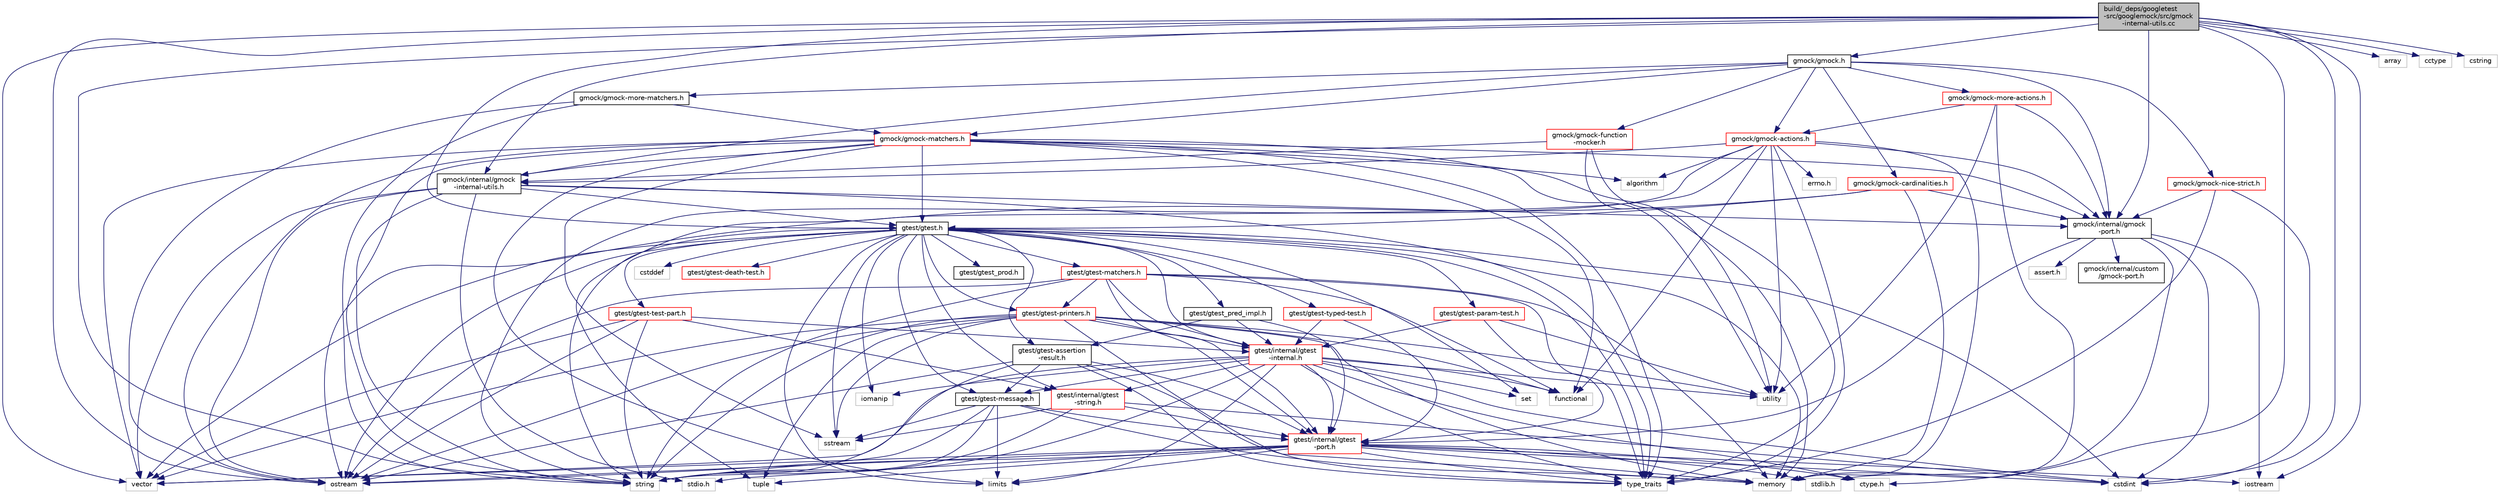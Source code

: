 digraph "build/_deps/googletest-src/googlemock/src/gmock-internal-utils.cc"
{
 // LATEX_PDF_SIZE
  edge [fontname="Helvetica",fontsize="10",labelfontname="Helvetica",labelfontsize="10"];
  node [fontname="Helvetica",fontsize="10",shape=record];
  Node1 [label="build/_deps/googletest\l-src/googlemock/src/gmock\l-internal-utils.cc",height=0.2,width=0.4,color="black", fillcolor="grey75", style="filled", fontcolor="black",tooltip=" "];
  Node1 -> Node2 [color="midnightblue",fontsize="10",style="solid"];
  Node2 [label="gmock/internal/gmock\l-internal-utils.h",height=0.2,width=0.4,color="black", fillcolor="white", style="filled",URL="$gmock-internal-utils_8h.html",tooltip=" "];
  Node2 -> Node3 [color="midnightblue",fontsize="10",style="solid"];
  Node3 [label="stdio.h",height=0.2,width=0.4,color="grey75", fillcolor="white", style="filled",tooltip=" "];
  Node2 -> Node4 [color="midnightblue",fontsize="10",style="solid"];
  Node4 [label="ostream",height=0.2,width=0.4,color="grey75", fillcolor="white", style="filled",tooltip=" "];
  Node2 -> Node5 [color="midnightblue",fontsize="10",style="solid"];
  Node5 [label="string",height=0.2,width=0.4,color="grey75", fillcolor="white", style="filled",tooltip=" "];
  Node2 -> Node6 [color="midnightblue",fontsize="10",style="solid"];
  Node6 [label="type_traits",height=0.2,width=0.4,color="grey75", fillcolor="white", style="filled",tooltip=" "];
  Node2 -> Node7 [color="midnightblue",fontsize="10",style="solid"];
  Node7 [label="vector",height=0.2,width=0.4,color="grey75", fillcolor="white", style="filled",tooltip=" "];
  Node2 -> Node8 [color="midnightblue",fontsize="10",style="solid"];
  Node8 [label="gmock/internal/gmock\l-port.h",height=0.2,width=0.4,color="black", fillcolor="white", style="filled",URL="$gmock-port_8h.html",tooltip=" "];
  Node8 -> Node9 [color="midnightblue",fontsize="10",style="solid"];
  Node9 [label="assert.h",height=0.2,width=0.4,color="grey75", fillcolor="white", style="filled",tooltip=" "];
  Node8 -> Node10 [color="midnightblue",fontsize="10",style="solid"];
  Node10 [label="stdlib.h",height=0.2,width=0.4,color="grey75", fillcolor="white", style="filled",tooltip=" "];
  Node8 -> Node11 [color="midnightblue",fontsize="10",style="solid"];
  Node11 [label="cstdint",height=0.2,width=0.4,color="grey75", fillcolor="white", style="filled",tooltip=" "];
  Node8 -> Node12 [color="midnightblue",fontsize="10",style="solid"];
  Node12 [label="iostream",height=0.2,width=0.4,color="grey75", fillcolor="white", style="filled",tooltip=" "];
  Node8 -> Node13 [color="midnightblue",fontsize="10",style="solid"];
  Node13 [label="gmock/internal/custom\l/gmock-port.h",height=0.2,width=0.4,color="black", fillcolor="white", style="filled",URL="$custom_2gmock-port_8h.html",tooltip=" "];
  Node8 -> Node14 [color="midnightblue",fontsize="10",style="solid"];
  Node14 [label="gtest/internal/gtest\l-port.h",height=0.2,width=0.4,color="red", fillcolor="white", style="filled",URL="$gtest-port_8h.html",tooltip=" "];
  Node14 -> Node15 [color="midnightblue",fontsize="10",style="solid"];
  Node15 [label="ctype.h",height=0.2,width=0.4,color="grey75", fillcolor="white", style="filled",tooltip=" "];
  Node14 -> Node3 [color="midnightblue",fontsize="10",style="solid"];
  Node14 -> Node10 [color="midnightblue",fontsize="10",style="solid"];
  Node14 -> Node11 [color="midnightblue",fontsize="10",style="solid"];
  Node14 -> Node12 [color="midnightblue",fontsize="10",style="solid"];
  Node14 -> Node19 [color="midnightblue",fontsize="10",style="solid"];
  Node19 [label="limits",height=0.2,width=0.4,color="grey75", fillcolor="white", style="filled",tooltip=" "];
  Node14 -> Node21 [color="midnightblue",fontsize="10",style="solid"];
  Node21 [label="memory",height=0.2,width=0.4,color="grey75", fillcolor="white", style="filled",tooltip=" "];
  Node14 -> Node4 [color="midnightblue",fontsize="10",style="solid"];
  Node14 -> Node5 [color="midnightblue",fontsize="10",style="solid"];
  Node14 -> Node22 [color="midnightblue",fontsize="10",style="solid"];
  Node22 [label="tuple",height=0.2,width=0.4,color="grey75", fillcolor="white", style="filled",tooltip=" "];
  Node14 -> Node6 [color="midnightblue",fontsize="10",style="solid"];
  Node14 -> Node7 [color="midnightblue",fontsize="10",style="solid"];
  Node2 -> Node31 [color="midnightblue",fontsize="10",style="solid"];
  Node31 [label="gtest/gtest.h",height=0.2,width=0.4,color="black", fillcolor="white", style="filled",URL="$gtest_8h.html",tooltip=" "];
  Node31 -> Node32 [color="midnightblue",fontsize="10",style="solid"];
  Node32 [label="cstddef",height=0.2,width=0.4,color="grey75", fillcolor="white", style="filled",tooltip=" "];
  Node31 -> Node11 [color="midnightblue",fontsize="10",style="solid"];
  Node31 -> Node33 [color="midnightblue",fontsize="10",style="solid"];
  Node33 [label="iomanip",height=0.2,width=0.4,color="grey75", fillcolor="white", style="filled",tooltip=" "];
  Node31 -> Node19 [color="midnightblue",fontsize="10",style="solid"];
  Node31 -> Node21 [color="midnightblue",fontsize="10",style="solid"];
  Node31 -> Node4 [color="midnightblue",fontsize="10",style="solid"];
  Node31 -> Node34 [color="midnightblue",fontsize="10",style="solid"];
  Node34 [label="set",height=0.2,width=0.4,color="grey75", fillcolor="white", style="filled",tooltip=" "];
  Node31 -> Node35 [color="midnightblue",fontsize="10",style="solid"];
  Node35 [label="sstream",height=0.2,width=0.4,color="grey75", fillcolor="white", style="filled",tooltip=" "];
  Node31 -> Node5 [color="midnightblue",fontsize="10",style="solid"];
  Node31 -> Node6 [color="midnightblue",fontsize="10",style="solid"];
  Node31 -> Node7 [color="midnightblue",fontsize="10",style="solid"];
  Node31 -> Node36 [color="midnightblue",fontsize="10",style="solid"];
  Node36 [label="gtest/gtest-assertion\l-result.h",height=0.2,width=0.4,color="black", fillcolor="white", style="filled",URL="$gtest-assertion-result_8h.html",tooltip=" "];
  Node36 -> Node21 [color="midnightblue",fontsize="10",style="solid"];
  Node36 -> Node4 [color="midnightblue",fontsize="10",style="solid"];
  Node36 -> Node5 [color="midnightblue",fontsize="10",style="solid"];
  Node36 -> Node6 [color="midnightblue",fontsize="10",style="solid"];
  Node36 -> Node37 [color="midnightblue",fontsize="10",style="solid"];
  Node37 [label="gtest/gtest-message.h",height=0.2,width=0.4,color="black", fillcolor="white", style="filled",URL="$gtest-message_8h.html",tooltip=" "];
  Node37 -> Node19 [color="midnightblue",fontsize="10",style="solid"];
  Node37 -> Node21 [color="midnightblue",fontsize="10",style="solid"];
  Node37 -> Node4 [color="midnightblue",fontsize="10",style="solid"];
  Node37 -> Node35 [color="midnightblue",fontsize="10",style="solid"];
  Node37 -> Node5 [color="midnightblue",fontsize="10",style="solid"];
  Node37 -> Node14 [color="midnightblue",fontsize="10",style="solid"];
  Node36 -> Node14 [color="midnightblue",fontsize="10",style="solid"];
  Node31 -> Node38 [color="midnightblue",fontsize="10",style="solid"];
  Node38 [label="gtest/gtest-death-test.h",height=0.2,width=0.4,color="red", fillcolor="white", style="filled",URL="$gtest-death-test_8h.html",tooltip=" "];
  Node31 -> Node40 [color="midnightblue",fontsize="10",style="solid"];
  Node40 [label="gtest/gtest-matchers.h",height=0.2,width=0.4,color="red", fillcolor="white", style="filled",URL="$gtest-matchers_8h.html",tooltip=" "];
  Node40 -> Node42 [color="midnightblue",fontsize="10",style="solid"];
  Node42 [label="functional",height=0.2,width=0.4,color="grey75", fillcolor="white", style="filled",tooltip=" "];
  Node40 -> Node21 [color="midnightblue",fontsize="10",style="solid"];
  Node40 -> Node4 [color="midnightblue",fontsize="10",style="solid"];
  Node40 -> Node5 [color="midnightblue",fontsize="10",style="solid"];
  Node40 -> Node6 [color="midnightblue",fontsize="10",style="solid"];
  Node40 -> Node43 [color="midnightblue",fontsize="10",style="solid"];
  Node43 [label="gtest/gtest-printers.h",height=0.2,width=0.4,color="red", fillcolor="white", style="filled",URL="$gtest-printers_8h.html",tooltip=" "];
  Node43 -> Node42 [color="midnightblue",fontsize="10",style="solid"];
  Node43 -> Node21 [color="midnightblue",fontsize="10",style="solid"];
  Node43 -> Node4 [color="midnightblue",fontsize="10",style="solid"];
  Node43 -> Node35 [color="midnightblue",fontsize="10",style="solid"];
  Node43 -> Node5 [color="midnightblue",fontsize="10",style="solid"];
  Node43 -> Node22 [color="midnightblue",fontsize="10",style="solid"];
  Node43 -> Node6 [color="midnightblue",fontsize="10",style="solid"];
  Node43 -> Node44 [color="midnightblue",fontsize="10",style="solid"];
  Node44 [label="utility",height=0.2,width=0.4,color="grey75", fillcolor="white", style="filled",tooltip=" "];
  Node43 -> Node7 [color="midnightblue",fontsize="10",style="solid"];
  Node43 -> Node45 [color="midnightblue",fontsize="10",style="solid"];
  Node45 [label="gtest/internal/gtest\l-internal.h",height=0.2,width=0.4,color="red", fillcolor="white", style="filled",URL="$gtest-internal_8h.html",tooltip=" "];
  Node45 -> Node14 [color="midnightblue",fontsize="10",style="solid"];
  Node45 -> Node15 [color="midnightblue",fontsize="10",style="solid"];
  Node45 -> Node11 [color="midnightblue",fontsize="10",style="solid"];
  Node45 -> Node42 [color="midnightblue",fontsize="10",style="solid"];
  Node45 -> Node33 [color="midnightblue",fontsize="10",style="solid"];
  Node45 -> Node19 [color="midnightblue",fontsize="10",style="solid"];
  Node45 -> Node34 [color="midnightblue",fontsize="10",style="solid"];
  Node45 -> Node5 [color="midnightblue",fontsize="10",style="solid"];
  Node45 -> Node6 [color="midnightblue",fontsize="10",style="solid"];
  Node45 -> Node44 [color="midnightblue",fontsize="10",style="solid"];
  Node45 -> Node7 [color="midnightblue",fontsize="10",style="solid"];
  Node45 -> Node37 [color="midnightblue",fontsize="10",style="solid"];
  Node45 -> Node49 [color="midnightblue",fontsize="10",style="solid"];
  Node49 [label="gtest/internal/gtest\l-string.h",height=0.2,width=0.4,color="red", fillcolor="white", style="filled",URL="$gtest-string_8h.html",tooltip=" "];
  Node49 -> Node11 [color="midnightblue",fontsize="10",style="solid"];
  Node49 -> Node35 [color="midnightblue",fontsize="10",style="solid"];
  Node49 -> Node5 [color="midnightblue",fontsize="10",style="solid"];
  Node49 -> Node14 [color="midnightblue",fontsize="10",style="solid"];
  Node43 -> Node14 [color="midnightblue",fontsize="10",style="solid"];
  Node40 -> Node45 [color="midnightblue",fontsize="10",style="solid"];
  Node40 -> Node14 [color="midnightblue",fontsize="10",style="solid"];
  Node31 -> Node37 [color="midnightblue",fontsize="10",style="solid"];
  Node31 -> Node52 [color="midnightblue",fontsize="10",style="solid"];
  Node52 [label="gtest/gtest-param-test.h",height=0.2,width=0.4,color="red", fillcolor="white", style="filled",URL="$gtest-param-test_8h.html",tooltip=" "];
  Node52 -> Node44 [color="midnightblue",fontsize="10",style="solid"];
  Node52 -> Node45 [color="midnightblue",fontsize="10",style="solid"];
  Node52 -> Node14 [color="midnightblue",fontsize="10",style="solid"];
  Node31 -> Node43 [color="midnightblue",fontsize="10",style="solid"];
  Node31 -> Node56 [color="midnightblue",fontsize="10",style="solid"];
  Node56 [label="gtest/gtest-test-part.h",height=0.2,width=0.4,color="red", fillcolor="white", style="filled",URL="$gtest-test-part_8h.html",tooltip=" "];
  Node56 -> Node4 [color="midnightblue",fontsize="10",style="solid"];
  Node56 -> Node5 [color="midnightblue",fontsize="10",style="solid"];
  Node56 -> Node7 [color="midnightblue",fontsize="10",style="solid"];
  Node56 -> Node45 [color="midnightblue",fontsize="10",style="solid"];
  Node56 -> Node49 [color="midnightblue",fontsize="10",style="solid"];
  Node31 -> Node58 [color="midnightblue",fontsize="10",style="solid"];
  Node58 [label="gtest/gtest-typed-test.h",height=0.2,width=0.4,color="red", fillcolor="white", style="filled",URL="$gtest-typed-test_8h.html",tooltip=" "];
  Node58 -> Node45 [color="midnightblue",fontsize="10",style="solid"];
  Node58 -> Node14 [color="midnightblue",fontsize="10",style="solid"];
  Node31 -> Node59 [color="midnightblue",fontsize="10",style="solid"];
  Node59 [label="gtest/gtest_pred_impl.h",height=0.2,width=0.4,color="black", fillcolor="white", style="filled",URL="$gtest__pred__impl_8h.html",tooltip=" "];
  Node59 -> Node36 [color="midnightblue",fontsize="10",style="solid"];
  Node59 -> Node45 [color="midnightblue",fontsize="10",style="solid"];
  Node59 -> Node14 [color="midnightblue",fontsize="10",style="solid"];
  Node31 -> Node60 [color="midnightblue",fontsize="10",style="solid"];
  Node60 [label="gtest/gtest_prod.h",height=0.2,width=0.4,color="black", fillcolor="white", style="filled",URL="$gtest__prod_8h.html",tooltip=" "];
  Node31 -> Node45 [color="midnightblue",fontsize="10",style="solid"];
  Node31 -> Node49 [color="midnightblue",fontsize="10",style="solid"];
  Node1 -> Node15 [color="midnightblue",fontsize="10",style="solid"];
  Node1 -> Node61 [color="midnightblue",fontsize="10",style="solid"];
  Node61 [label="array",height=0.2,width=0.4,color="grey75", fillcolor="white", style="filled",tooltip=" "];
  Node1 -> Node62 [color="midnightblue",fontsize="10",style="solid"];
  Node62 [label="cctype",height=0.2,width=0.4,color="grey75", fillcolor="white", style="filled",tooltip=" "];
  Node1 -> Node11 [color="midnightblue",fontsize="10",style="solid"];
  Node1 -> Node63 [color="midnightblue",fontsize="10",style="solid"];
  Node63 [label="cstring",height=0.2,width=0.4,color="grey75", fillcolor="white", style="filled",tooltip=" "];
  Node1 -> Node12 [color="midnightblue",fontsize="10",style="solid"];
  Node1 -> Node4 [color="midnightblue",fontsize="10",style="solid"];
  Node1 -> Node5 [color="midnightblue",fontsize="10",style="solid"];
  Node1 -> Node7 [color="midnightblue",fontsize="10",style="solid"];
  Node1 -> Node64 [color="midnightblue",fontsize="10",style="solid"];
  Node64 [label="gmock/gmock.h",height=0.2,width=0.4,color="black", fillcolor="white", style="filled",URL="$gmock_8h.html",tooltip=" "];
  Node64 -> Node65 [color="midnightblue",fontsize="10",style="solid"];
  Node65 [label="gmock/gmock-actions.h",height=0.2,width=0.4,color="red", fillcolor="white", style="filled",URL="$gmock-actions_8h.html",tooltip=" "];
  Node65 -> Node66 [color="midnightblue",fontsize="10",style="solid"];
  Node66 [label="errno.h",height=0.2,width=0.4,color="grey75", fillcolor="white", style="filled",tooltip=" "];
  Node65 -> Node67 [color="midnightblue",fontsize="10",style="solid"];
  Node67 [label="algorithm",height=0.2,width=0.4,color="grey75", fillcolor="white", style="filled",tooltip=" "];
  Node65 -> Node42 [color="midnightblue",fontsize="10",style="solid"];
  Node65 -> Node21 [color="midnightblue",fontsize="10",style="solid"];
  Node65 -> Node5 [color="midnightblue",fontsize="10",style="solid"];
  Node65 -> Node22 [color="midnightblue",fontsize="10",style="solid"];
  Node65 -> Node6 [color="midnightblue",fontsize="10",style="solid"];
  Node65 -> Node44 [color="midnightblue",fontsize="10",style="solid"];
  Node65 -> Node2 [color="midnightblue",fontsize="10",style="solid"];
  Node65 -> Node8 [color="midnightblue",fontsize="10",style="solid"];
  Node64 -> Node69 [color="midnightblue",fontsize="10",style="solid"];
  Node69 [label="gmock/gmock-cardinalities.h",height=0.2,width=0.4,color="red", fillcolor="white", style="filled",URL="$gmock-cardinalities_8h.html",tooltip=" "];
  Node69 -> Node21 [color="midnightblue",fontsize="10",style="solid"];
  Node69 -> Node4 [color="midnightblue",fontsize="10",style="solid"];
  Node69 -> Node8 [color="midnightblue",fontsize="10",style="solid"];
  Node69 -> Node31 [color="midnightblue",fontsize="10",style="solid"];
  Node64 -> Node71 [color="midnightblue",fontsize="10",style="solid"];
  Node71 [label="gmock/gmock-function\l-mocker.h",height=0.2,width=0.4,color="red", fillcolor="white", style="filled",URL="$gmock-function-mocker_8h.html",tooltip=" "];
  Node71 -> Node6 [color="midnightblue",fontsize="10",style="solid"];
  Node71 -> Node44 [color="midnightblue",fontsize="10",style="solid"];
  Node71 -> Node2 [color="midnightblue",fontsize="10",style="solid"];
  Node64 -> Node73 [color="midnightblue",fontsize="10",style="solid"];
  Node73 [label="gmock/gmock-matchers.h",height=0.2,width=0.4,color="red", fillcolor="white", style="filled",URL="$gmock-matchers_8h.html",tooltip=" "];
  Node73 -> Node67 [color="midnightblue",fontsize="10",style="solid"];
  Node73 -> Node42 [color="midnightblue",fontsize="10",style="solid"];
  Node73 -> Node19 [color="midnightblue",fontsize="10",style="solid"];
  Node73 -> Node21 [color="midnightblue",fontsize="10",style="solid"];
  Node73 -> Node4 [color="midnightblue",fontsize="10",style="solid"];
  Node73 -> Node35 [color="midnightblue",fontsize="10",style="solid"];
  Node73 -> Node5 [color="midnightblue",fontsize="10",style="solid"];
  Node73 -> Node6 [color="midnightblue",fontsize="10",style="solid"];
  Node73 -> Node44 [color="midnightblue",fontsize="10",style="solid"];
  Node73 -> Node7 [color="midnightblue",fontsize="10",style="solid"];
  Node73 -> Node2 [color="midnightblue",fontsize="10",style="solid"];
  Node73 -> Node8 [color="midnightblue",fontsize="10",style="solid"];
  Node73 -> Node31 [color="midnightblue",fontsize="10",style="solid"];
  Node64 -> Node79 [color="midnightblue",fontsize="10",style="solid"];
  Node79 [label="gmock/gmock-more-actions.h",height=0.2,width=0.4,color="red", fillcolor="white", style="filled",URL="$gmock-more-actions_8h.html",tooltip=" "];
  Node79 -> Node21 [color="midnightblue",fontsize="10",style="solid"];
  Node79 -> Node44 [color="midnightblue",fontsize="10",style="solid"];
  Node79 -> Node65 [color="midnightblue",fontsize="10",style="solid"];
  Node79 -> Node8 [color="midnightblue",fontsize="10",style="solid"];
  Node64 -> Node81 [color="midnightblue",fontsize="10",style="solid"];
  Node81 [label="gmock/gmock-more-matchers.h",height=0.2,width=0.4,color="black", fillcolor="white", style="filled",URL="$gmock-more-matchers_8h.html",tooltip=" "];
  Node81 -> Node4 [color="midnightblue",fontsize="10",style="solid"];
  Node81 -> Node5 [color="midnightblue",fontsize="10",style="solid"];
  Node81 -> Node73 [color="midnightblue",fontsize="10",style="solid"];
  Node64 -> Node82 [color="midnightblue",fontsize="10",style="solid"];
  Node82 [label="gmock/gmock-nice-strict.h",height=0.2,width=0.4,color="red", fillcolor="white", style="filled",URL="$gmock-nice-strict_8h.html",tooltip=" "];
  Node82 -> Node11 [color="midnightblue",fontsize="10",style="solid"];
  Node82 -> Node6 [color="midnightblue",fontsize="10",style="solid"];
  Node82 -> Node8 [color="midnightblue",fontsize="10",style="solid"];
  Node64 -> Node2 [color="midnightblue",fontsize="10",style="solid"];
  Node64 -> Node8 [color="midnightblue",fontsize="10",style="solid"];
  Node1 -> Node8 [color="midnightblue",fontsize="10",style="solid"];
  Node1 -> Node31 [color="midnightblue",fontsize="10",style="solid"];
}
